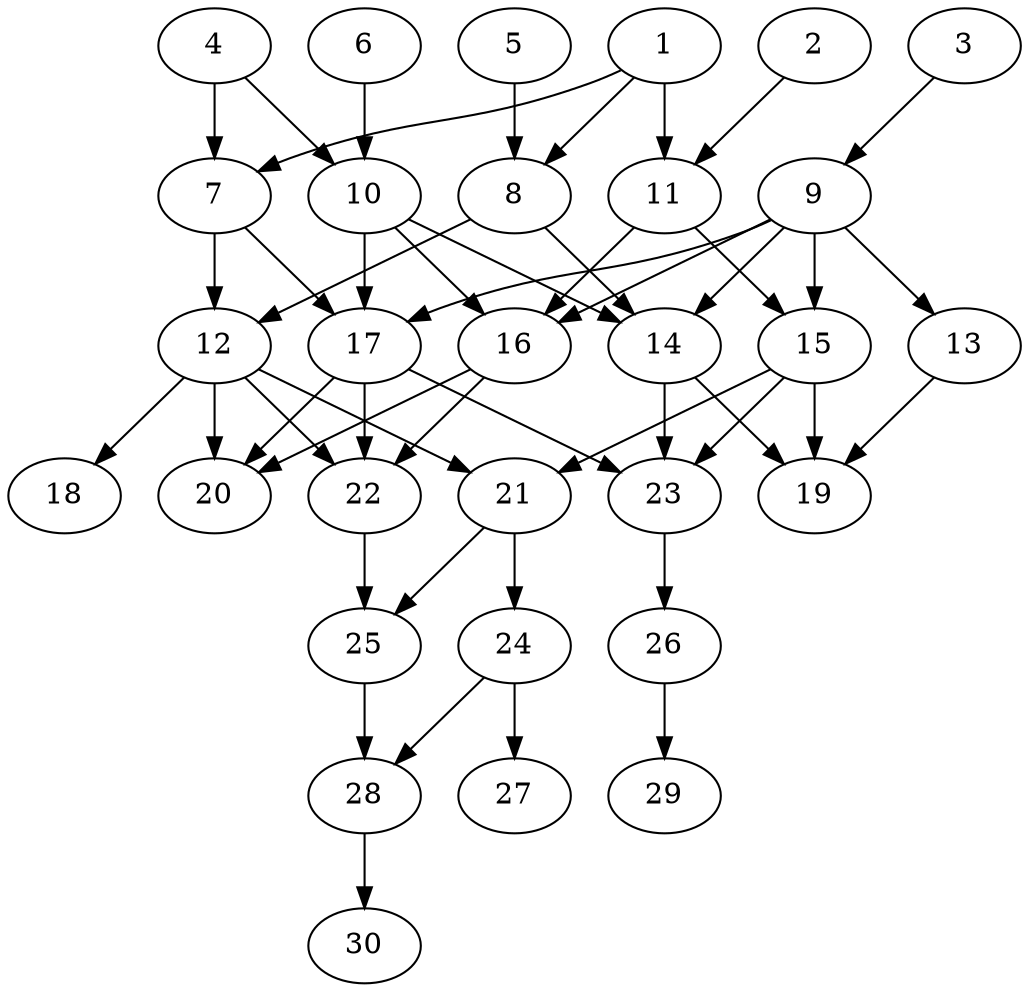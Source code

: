 // DAG automatically generated by daggen at Fri Jul 29 10:40:31 2022
// daggen.exe --dot -n 30 --ccr 0.5 --fat 0.5 --regular 0.5 --density 0.5 -o data\30/random_30_35.gv 
digraph G {
  1 [compute_size="3261874176", trans_size="921884", result_size="29696", ram="2623088",alpha="0.01"]
  1 -> 7 [size ="29696"]
  1 -> 8 [size ="29696"]
  1 -> 11 [size ="29696"]
  2 [compute_size="1507581952", trans_size="108439", result_size="70656", ram="29090144",alpha="0.11"]
  2 -> 11 [size ="70656"]
  3 [compute_size="788774912", trans_size="1033487", result_size="70656", ram="42066272",alpha="0.11"]
  3 -> 9 [size ="70656"]
  4 [compute_size="8589934592", trans_size="131968", result_size="70656", ram="50006864",alpha="0.08"]
  4 -> 7 [size ="70656"]
  4 -> 10 [size ="70656"]
  5 [compute_size="8589934592", trans_size="247087", result_size="70656", ram="4175408",alpha="0.10"]
  5 -> 8 [size ="70656"]
  6 [compute_size="88854036652", trans_size="88746", result_size="9216", ram="16318352",alpha="0.16"]
  6 -> 10 [size ="9216"]
  7 [compute_size="201811811042", trans_size="944837", result_size="1024", ram="37599392",alpha="0.07"]
  7 -> 12 [size ="1024"]
  7 -> 17 [size ="1024"]
  8 [compute_size="368293445632", trans_size="869359", result_size="9216", ram="12310832",alpha="0.16"]
  8 -> 12 [size ="9216"]
  8 -> 14 [size ="9216"]
  9 [compute_size="8589934592", trans_size="94437", result_size="70656", ram="51651056",alpha="0.18"]
  9 -> 13 [size ="70656"]
  9 -> 14 [size ="70656"]
  9 -> 15 [size ="70656"]
  9 -> 16 [size ="70656"]
  9 -> 17 [size ="70656"]
  10 [compute_size="659766991276", trans_size="415403", result_size="9216", ram="38741456",alpha="0.02"]
  10 -> 14 [size ="9216"]
  10 -> 16 [size ="9216"]
  10 -> 17 [size ="9216"]
  11 [compute_size="368293445632", trans_size="940554", result_size="9216", ram="35141024",alpha="0.10"]
  11 -> 15 [size ="9216"]
  11 -> 16 [size ="9216"]
  12 [compute_size="411002994688", trans_size="734803", result_size="91136", ram="40567808",alpha="0.18"]
  12 -> 18 [size ="91136"]
  12 -> 20 [size ="91136"]
  12 -> 21 [size ="91136"]
  12 -> 22 [size ="91136"]
  13 [compute_size="421911174535", trans_size="981282", result_size="54272", ram="7519232",alpha="0.12"]
  13 -> 19 [size ="54272"]
  14 [compute_size="33552340992", trans_size="515465", result_size="54272", ram="51160016",alpha="0.06"]
  14 -> 19 [size ="54272"]
  14 -> 23 [size ="54272"]
  15 [compute_size="28660137984", trans_size="127940", result_size="54272", ram="32159936",alpha="0.05"]
  15 -> 19 [size ="54272"]
  15 -> 21 [size ="54272"]
  15 -> 23 [size ="54272"]
  16 [compute_size="11181922304", trans_size="736977", result_size="9216", ram="13432304",alpha="0.12"]
  16 -> 20 [size ="9216"]
  16 -> 22 [size ="9216"]
  17 [compute_size="11042291712", trans_size="143381", result_size="91136", ram="20919872",alpha="0.11"]
  17 -> 20 [size ="91136"]
  17 -> 22 [size ="91136"]
  17 -> 23 [size ="91136"]
  18 [compute_size="1073741824000", trans_size="921980", result_size="0", ram="6171248",alpha="0.15"]
  19 [compute_size="3852632064", trans_size="497147", result_size="0", ram="19308944",alpha="0.15"]
  20 [compute_size="25303062528", trans_size="856540", result_size="0", ram="20758304",alpha="0.00"]
  21 [compute_size="28991029248", trans_size="492192", result_size="29696", ram="26663456",alpha="0.01"]
  21 -> 24 [size ="29696"]
  21 -> 25 [size ="29696"]
  22 [compute_size="189098706689", trans_size="86317", result_size="13312", ram="16581296",alpha="0.11"]
  22 -> 25 [size ="13312"]
  23 [compute_size="167485245064", trans_size="230975", result_size="9216", ram="40650176",alpha="0.10"]
  23 -> 26 [size ="9216"]
  24 [compute_size="18199756800", trans_size="590400", result_size="1024", ram="23175488",alpha="0.07"]
  24 -> 27 [size ="1024"]
  24 -> 28 [size ="1024"]
  25 [compute_size="32200294400", trans_size="847365", result_size="1024", ram="3340640",alpha="0.05"]
  25 -> 28 [size ="1024"]
  26 [compute_size="6938886144", trans_size="749349", result_size="74752", ram="31198448",alpha="0.06"]
  26 -> 29 [size ="74752"]
  27 [compute_size="22790406144", trans_size="763287", result_size="0", ram="26783840",alpha="0.01"]
  28 [compute_size="44627330818", trans_size="674542", result_size="29696", ram="11249552",alpha="0.04"]
  28 -> 30 [size ="29696"]
  29 [compute_size="28991029248", trans_size="965681", result_size="0", ram="4332224",alpha="0.04"]
  30 [compute_size="233025364421", trans_size="730551", result_size="0", ram="10219952",alpha="0.15"]
}
